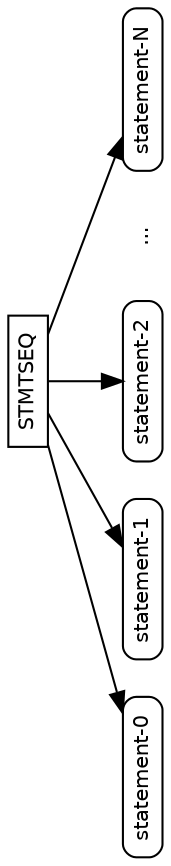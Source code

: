 /* AST node diagram generator script collection for M2C, M2J and M2Sharp.
 *
 * Copyright (c) 2016 The Modula-2 Software Foundation
 *
 * Author & Maintainer: Benjamin Kowarsch <org.m2sf>
 *
 * @synopsis
 *
 * The M2C, M2J and M2Sharp compilers are multi-dialect Modula-2 translators
 * and compilers respectively targeting C99, Java/JVM and C#/CLR, sharing a
 * common abstract syntax tree (AST) specification.
 *
 * The AST node diagram generator script collection consists of Graphviz DOT
 * descriptions for all AST node types of the common AST specification.
 *
 * The Graphviz dot utility is required to generate the diagrams. 
 * It may be obtained from http://www.graphviz.org/download.php.
 *
 * @repository
 *
 * https://github.com/m2sf/m2-ast-node-diagrams
 *
 * @file
 *
 * stmtseq.dot
 *
 * STMTSEQ node diagram.
 *
 * Usage: $ dot stmtseq.dot -Tps > stmtseq.ps
 *
 * @license
 *
 * This is free software: you can redistribute and/or modify it under the
 * terms of the GNU Lesser General Public License (LGPL) either version 2.1
 * or at your choice version 3 as published by the Free Software Foundation.
 * However, you may not alter the copyright, author and license information.
 *
 * It is distributed in the hope that it will be useful,  but WITHOUT
 * ANY WARRANTY; without even the implied warranty of MERCHANTABILITY or
 * FITNESS FOR A PARTICULAR PURPOSE.  Read the license for more details.
 *
 * You should have received a copy of the GNU Lesser General Public License.
 * If not, see <https://www.gnu.org/copyleft/lesser.html>.
 *
 * NB: Components in the domain part of email addresses are in reverse order.
 */

/*** STMTSEQ Node ***/

digraph STMTSEQ {
  graph [orientation=landscape,fontname=helvetica];
  node [fontname=helvetica,fontsize=10,shape=box,height=0.25];
  
  node [style=solid];
  edge [arrowhead=normal];
  
  STMTSEQ -> { id0 id1 id2 };
  edge [style=invis]; node [width=0]; nodesep=0;
  STMTSEQ -> ellipsis0;
  edge [style=solid]; node [width=0.75]; nodesep=0.25;
  STMTSEQ -> idN;
  id0 [label="statement-0",style=rounded];
  id1 [label="statement-1",style=rounded];
  id2 [label="statement-2",style=rounded];
  ellipsis0 [label="..."];
  ellipsis0 [shape=none];
  idN [label="statement-N",style=rounded];
}

/* END OF FILE */